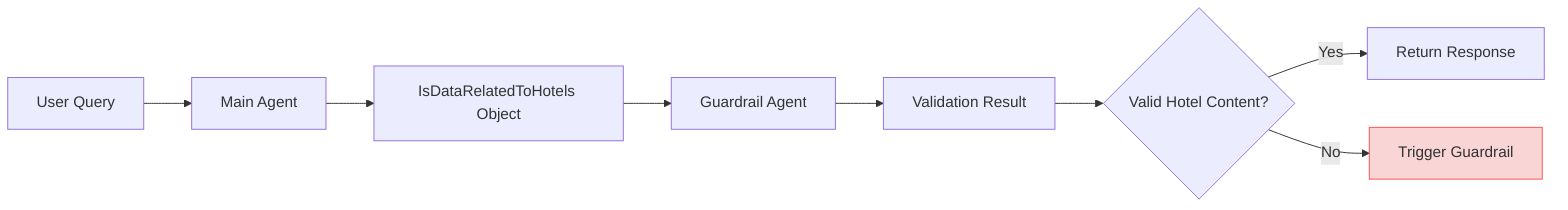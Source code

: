 graph LR
  A[User Query] --> B[Main Agent]
  B --> C[IsDataRelatedToHotels Object]
  C --> D[Guardrail Agent]
  D --> E[Validation Result]
  E --> F{Valid Hotel Content?}
  F -->|Yes| G[Return Response]
  F -->|No| H[Trigger Guardrail]
  style H fill:#f9d5d5,stroke:#ff5252